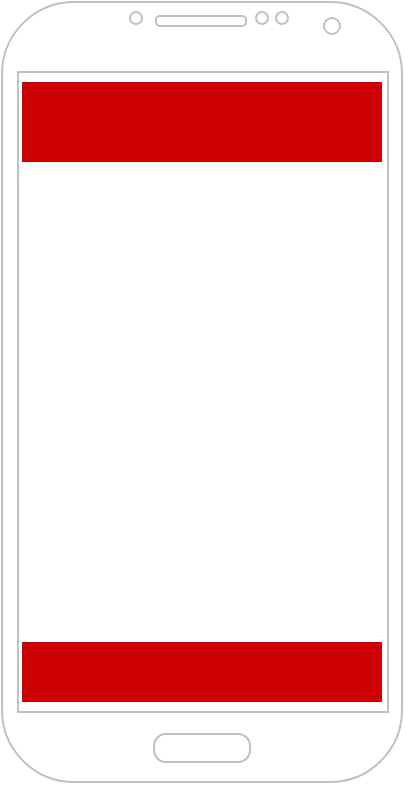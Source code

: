 <mxfile version="13.8.8" type="github">
  <diagram name="Page-1" id="e56a1550-8fbb-45ad-956c-1786394a9013">
    <mxGraphModel dx="868" dy="1342" grid="1" gridSize="10" guides="1" tooltips="1" connect="1" arrows="1" fold="1" page="1" pageScale="1" pageWidth="1100" pageHeight="850" background="#ffffff" math="0" shadow="0">
      <root>
        <mxCell id="0" />
        <mxCell id="1" parent="0" />
        <mxCell id="cO4MhVA1Q7RVWU0ZCWde-2" value="" style="verticalLabelPosition=bottom;verticalAlign=top;html=1;shadow=0;dashed=0;strokeWidth=1;shape=mxgraph.android.phone2;strokeColor=#c0c0c0;" vertex="1" parent="1">
          <mxGeometry x="240" y="-80" width="200" height="390" as="geometry" />
        </mxCell>
        <mxCell id="cO4MhVA1Q7RVWU0ZCWde-4" value="" style="verticalLabelPosition=bottom;verticalAlign=top;html=1;shadow=0;dashed=0;strokeWidth=1;strokeColor=none;shape=rect;fillColor=#cc0000;" vertex="1" parent="1">
          <mxGeometry x="250" y="-40" width="180" height="40" as="geometry" />
        </mxCell>
        <mxCell id="cO4MhVA1Q7RVWU0ZCWde-5" value="" style="verticalLabelPosition=bottom;verticalAlign=top;html=1;shadow=0;dashed=0;strokeWidth=1;strokeColor=none;shape=rect;fillColor=#cc0000;" vertex="1" parent="1">
          <mxGeometry x="250" y="240" width="180" height="30" as="geometry" />
        </mxCell>
      </root>
    </mxGraphModel>
  </diagram>
</mxfile>
